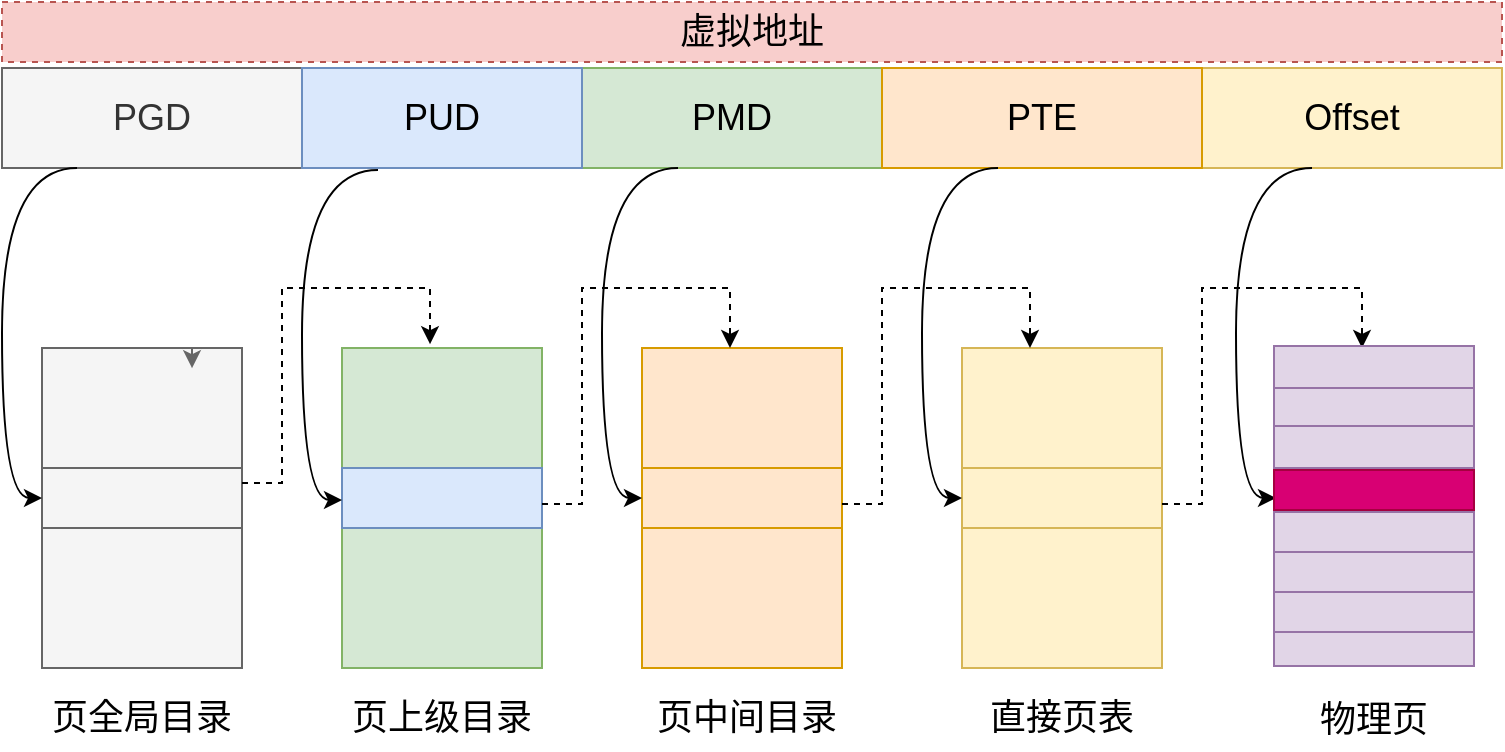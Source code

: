 <mxfile version="21.6.6" type="github">
  <diagram name="第 1 页" id="HhNDj8HrSUt-IK6_C2Jm">
    <mxGraphModel dx="880" dy="446" grid="1" gridSize="10" guides="1" tooltips="1" connect="1" arrows="1" fold="1" page="1" pageScale="1" pageWidth="827" pageHeight="1169" math="0" shadow="0">
      <root>
        <mxCell id="0" />
        <mxCell id="1" parent="0" />
        <mxCell id="pgoeOqjfAEoLgi5bF9Kd-8" value="" style="rounded=0;whiteSpace=wrap;html=1;fillColor=#f5f5f5;fontColor=#333333;strokeColor=#666666;fontSize=18;" vertex="1" parent="1">
          <mxGeometry x="60" y="350" width="100" height="160" as="geometry" />
        </mxCell>
        <mxCell id="pgoeOqjfAEoLgi5bF9Kd-7" value="Offset" style="rounded=0;whiteSpace=wrap;html=1;fillColor=#fff2cc;strokeColor=#d6b656;fontSize=18;" vertex="1" parent="1">
          <mxGeometry x="640" y="210" width="150" height="50" as="geometry" />
        </mxCell>
        <mxCell id="pgoeOqjfAEoLgi5bF9Kd-1" value="虚拟地址" style="text;html=1;strokeColor=#b85450;fillColor=#f8cecc;align=center;verticalAlign=middle;whiteSpace=wrap;rounded=0;dashed=1;fontSize=18;" vertex="1" parent="1">
          <mxGeometry x="40" y="177" width="750" height="30" as="geometry" />
        </mxCell>
        <mxCell id="pgoeOqjfAEoLgi5bF9Kd-3" value="PGD" style="rounded=0;whiteSpace=wrap;html=1;fillColor=#f5f5f5;fontColor=#333333;strokeColor=#666666;fontSize=18;" vertex="1" parent="1">
          <mxGeometry x="40" y="210" width="150" height="50" as="geometry" />
        </mxCell>
        <mxCell id="pgoeOqjfAEoLgi5bF9Kd-4" value="PMD" style="rounded=0;whiteSpace=wrap;html=1;fillColor=#d5e8d4;strokeColor=#82b366;fontSize=18;" vertex="1" parent="1">
          <mxGeometry x="330" y="210" width="150" height="50" as="geometry" />
        </mxCell>
        <mxCell id="pgoeOqjfAEoLgi5bF9Kd-5" value="PUD" style="rounded=0;whiteSpace=wrap;html=1;fillColor=#dae8fc;strokeColor=#6c8ebf;fontSize=18;" vertex="1" parent="1">
          <mxGeometry x="190" y="210" width="140" height="50" as="geometry" />
        </mxCell>
        <mxCell id="pgoeOqjfAEoLgi5bF9Kd-6" value="PTE" style="rounded=0;whiteSpace=wrap;html=1;fillColor=#ffe6cc;strokeColor=#d79b00;fontSize=18;" vertex="1" parent="1">
          <mxGeometry x="480" y="210" width="160" height="50" as="geometry" />
        </mxCell>
        <mxCell id="pgoeOqjfAEoLgi5bF9Kd-11" value="" style="rounded=0;whiteSpace=wrap;html=1;fillColor=#d5e8d4;strokeColor=#82b366;fontSize=18;" vertex="1" parent="1">
          <mxGeometry x="210" y="350" width="100" height="160" as="geometry" />
        </mxCell>
        <mxCell id="pgoeOqjfAEoLgi5bF9Kd-12" value="" style="rounded=0;whiteSpace=wrap;html=1;fillColor=#ffe6cc;strokeColor=#d79b00;fontSize=18;" vertex="1" parent="1">
          <mxGeometry x="360" y="350" width="100" height="160" as="geometry" />
        </mxCell>
        <mxCell id="pgoeOqjfAEoLgi5bF9Kd-13" value="" style="rounded=0;whiteSpace=wrap;html=1;fillColor=#fff2cc;strokeColor=#d6b656;fontSize=18;" vertex="1" parent="1">
          <mxGeometry x="520" y="350" width="100" height="160" as="geometry" />
        </mxCell>
        <mxCell id="pgoeOqjfAEoLgi5bF9Kd-14" value="" style="rounded=0;whiteSpace=wrap;html=1;fillColor=#e1d5e7;strokeColor=#9673a6;fontSize=18;" vertex="1" parent="1">
          <mxGeometry x="676" y="349" width="100" height="160" as="geometry" />
        </mxCell>
        <mxCell id="pgoeOqjfAEoLgi5bF9Kd-15" value="" style="rounded=0;whiteSpace=wrap;html=1;fillColor=#f5f5f5;fontColor=#333333;strokeColor=#666666;fontSize=18;" vertex="1" parent="1">
          <mxGeometry x="60" y="410" width="100" height="30" as="geometry" />
        </mxCell>
        <mxCell id="pgoeOqjfAEoLgi5bF9Kd-16" value="" style="endArrow=classic;html=1;rounded=0;edgeStyle=orthogonalEdgeStyle;curved=1;exitX=0.25;exitY=1;exitDx=0;exitDy=0;entryX=0;entryY=0.5;entryDx=0;entryDy=0;fontSize=18;" edge="1" parent="1" source="pgoeOqjfAEoLgi5bF9Kd-3" target="pgoeOqjfAEoLgi5bF9Kd-15">
          <mxGeometry width="50" height="50" relative="1" as="geometry">
            <mxPoint x="90" y="280" as="sourcePoint" />
            <mxPoint x="40" y="330" as="targetPoint" />
            <Array as="points">
              <mxPoint x="40" y="260" />
              <mxPoint x="40" y="425" />
            </Array>
          </mxGeometry>
        </mxCell>
        <mxCell id="pgoeOqjfAEoLgi5bF9Kd-17" value="" style="endArrow=classic;html=1;rounded=0;exitX=1;exitY=0.25;exitDx=0;exitDy=0;edgeStyle=orthogonalEdgeStyle;entryX=0.44;entryY=-0.012;entryDx=0;entryDy=0;entryPerimeter=0;dashed=1;fontSize=18;" edge="1" parent="1" source="pgoeOqjfAEoLgi5bF9Kd-15" target="pgoeOqjfAEoLgi5bF9Kd-11">
          <mxGeometry width="50" height="50" relative="1" as="geometry">
            <mxPoint x="250" y="340" as="sourcePoint" />
            <mxPoint x="250" y="340" as="targetPoint" />
            <Array as="points">
              <mxPoint x="180" y="418" />
              <mxPoint x="180" y="320" />
              <mxPoint x="254" y="320" />
            </Array>
          </mxGeometry>
        </mxCell>
        <mxCell id="pgoeOqjfAEoLgi5bF9Kd-19" style="edgeStyle=orthogonalEdgeStyle;rounded=0;orthogonalLoop=1;jettySize=auto;html=1;exitX=0.75;exitY=0;exitDx=0;exitDy=0;entryX=0.75;entryY=0.063;entryDx=0;entryDy=0;entryPerimeter=0;fillColor=#f5f5f5;strokeColor=#666666;fontSize=18;" edge="1" parent="1" source="pgoeOqjfAEoLgi5bF9Kd-8" target="pgoeOqjfAEoLgi5bF9Kd-8">
          <mxGeometry relative="1" as="geometry" />
        </mxCell>
        <mxCell id="pgoeOqjfAEoLgi5bF9Kd-20" value="" style="rounded=0;whiteSpace=wrap;html=1;fillColor=#dae8fc;strokeColor=#6c8ebf;fontSize=18;" vertex="1" parent="1">
          <mxGeometry x="210" y="410" width="100" height="30" as="geometry" />
        </mxCell>
        <mxCell id="pgoeOqjfAEoLgi5bF9Kd-21" value="" style="endArrow=classic;html=1;rounded=0;edgeStyle=orthogonalEdgeStyle;curved=1;exitX=0.25;exitY=1;exitDx=0;exitDy=0;entryX=0;entryY=0.5;entryDx=0;entryDy=0;fontSize=18;" edge="1" parent="1">
          <mxGeometry width="50" height="50" relative="1" as="geometry">
            <mxPoint x="228" y="261" as="sourcePoint" />
            <mxPoint x="210" y="426" as="targetPoint" />
            <Array as="points">
              <mxPoint x="190" y="261" />
              <mxPoint x="190" y="426" />
            </Array>
          </mxGeometry>
        </mxCell>
        <mxCell id="pgoeOqjfAEoLgi5bF9Kd-22" value="" style="rounded=0;whiteSpace=wrap;html=1;fillColor=#ffe6cc;strokeColor=#d79b00;fontSize=18;" vertex="1" parent="1">
          <mxGeometry x="360" y="410" width="100" height="30" as="geometry" />
        </mxCell>
        <mxCell id="pgoeOqjfAEoLgi5bF9Kd-23" value="" style="endArrow=classic;html=1;rounded=0;exitX=1;exitY=0.25;exitDx=0;exitDy=0;edgeStyle=orthogonalEdgeStyle;dashed=1;fontSize=18;" edge="1" parent="1">
          <mxGeometry width="50" height="50" relative="1" as="geometry">
            <mxPoint x="310" y="428" as="sourcePoint" />
            <mxPoint x="404" y="350" as="targetPoint" />
            <Array as="points">
              <mxPoint x="330" y="428" />
              <mxPoint x="330" y="320" />
              <mxPoint x="404" y="320" />
            </Array>
          </mxGeometry>
        </mxCell>
        <mxCell id="pgoeOqjfAEoLgi5bF9Kd-24" value="" style="endArrow=classic;html=1;rounded=0;edgeStyle=orthogonalEdgeStyle;curved=1;exitX=0.25;exitY=1;exitDx=0;exitDy=0;entryX=0;entryY=0.5;entryDx=0;entryDy=0;fontSize=18;" edge="1" parent="1">
          <mxGeometry width="50" height="50" relative="1" as="geometry">
            <mxPoint x="378" y="260" as="sourcePoint" />
            <mxPoint x="360" y="425" as="targetPoint" />
            <Array as="points">
              <mxPoint x="340" y="260" />
              <mxPoint x="340" y="425" />
            </Array>
          </mxGeometry>
        </mxCell>
        <mxCell id="pgoeOqjfAEoLgi5bF9Kd-25" value="" style="rounded=0;whiteSpace=wrap;html=1;fillColor=#fff2cc;strokeColor=#d6b656;fontSize=18;" vertex="1" parent="1">
          <mxGeometry x="520" y="410" width="100" height="30" as="geometry" />
        </mxCell>
        <mxCell id="pgoeOqjfAEoLgi5bF9Kd-26" value="" style="endArrow=classic;html=1;rounded=0;edgeStyle=orthogonalEdgeStyle;curved=1;exitX=0.25;exitY=1;exitDx=0;exitDy=0;entryX=0;entryY=0.5;entryDx=0;entryDy=0;fontSize=18;" edge="1" parent="1">
          <mxGeometry width="50" height="50" relative="1" as="geometry">
            <mxPoint x="538" y="260" as="sourcePoint" />
            <mxPoint x="520" y="425" as="targetPoint" />
            <Array as="points">
              <mxPoint x="500" y="260" />
              <mxPoint x="500" y="425" />
            </Array>
          </mxGeometry>
        </mxCell>
        <mxCell id="pgoeOqjfAEoLgi5bF9Kd-27" value="" style="endArrow=classic;html=1;rounded=0;exitX=1;exitY=0.25;exitDx=0;exitDy=0;edgeStyle=orthogonalEdgeStyle;dashed=1;fontSize=18;" edge="1" parent="1">
          <mxGeometry width="50" height="50" relative="1" as="geometry">
            <mxPoint x="460" y="428" as="sourcePoint" />
            <mxPoint x="554" y="350" as="targetPoint" />
            <Array as="points">
              <mxPoint x="480" y="428" />
              <mxPoint x="480" y="320" />
              <mxPoint x="554" y="320" />
            </Array>
          </mxGeometry>
        </mxCell>
        <mxCell id="pgoeOqjfAEoLgi5bF9Kd-28" value="" style="endArrow=classic;html=1;rounded=0;edgeStyle=orthogonalEdgeStyle;curved=1;exitX=0.25;exitY=1;exitDx=0;exitDy=0;entryX=0;entryY=0.5;entryDx=0;entryDy=0;fontSize=18;" edge="1" parent="1">
          <mxGeometry width="50" height="50" relative="1" as="geometry">
            <mxPoint x="695" y="260" as="sourcePoint" />
            <mxPoint x="677" y="425" as="targetPoint" />
            <Array as="points">
              <mxPoint x="657" y="260" />
              <mxPoint x="657" y="425" />
            </Array>
          </mxGeometry>
        </mxCell>
        <mxCell id="pgoeOqjfAEoLgi5bF9Kd-29" value="" style="rounded=0;whiteSpace=wrap;html=1;fillColor=#d80073;strokeColor=#A50040;fontColor=#ffffff;fontSize=18;" vertex="1" parent="1">
          <mxGeometry x="676" y="411" width="100" height="20" as="geometry" />
        </mxCell>
        <mxCell id="pgoeOqjfAEoLgi5bF9Kd-30" value="" style="endArrow=classic;html=1;rounded=0;exitX=1;exitY=0.25;exitDx=0;exitDy=0;edgeStyle=orthogonalEdgeStyle;dashed=1;fontSize=18;" edge="1" parent="1">
          <mxGeometry width="50" height="50" relative="1" as="geometry">
            <mxPoint x="620" y="428" as="sourcePoint" />
            <mxPoint x="720" y="350" as="targetPoint" />
            <Array as="points">
              <mxPoint x="640" y="428" />
              <mxPoint x="640" y="320" />
              <mxPoint x="720" y="320" />
              <mxPoint x="720" y="350" />
            </Array>
          </mxGeometry>
        </mxCell>
        <mxCell id="pgoeOqjfAEoLgi5bF9Kd-31" value="" style="rounded=0;whiteSpace=wrap;html=1;fillColor=#e1d5e7;strokeColor=#9673a6;fontSize=18;" vertex="1" parent="1">
          <mxGeometry x="676" y="389" width="100" height="21" as="geometry" />
        </mxCell>
        <mxCell id="pgoeOqjfAEoLgi5bF9Kd-32" value="" style="rounded=0;whiteSpace=wrap;html=1;fillColor=#e1d5e7;strokeColor=#9673a6;fontSize=18;" vertex="1" parent="1">
          <mxGeometry x="676" y="369" width="100" height="20" as="geometry" />
        </mxCell>
        <mxCell id="pgoeOqjfAEoLgi5bF9Kd-33" value="" style="rounded=0;whiteSpace=wrap;html=1;fillColor=#e1d5e7;strokeColor=#9673a6;fontSize=18;" vertex="1" parent="1">
          <mxGeometry x="676" y="349" width="100" height="21" as="geometry" />
        </mxCell>
        <mxCell id="pgoeOqjfAEoLgi5bF9Kd-34" value="" style="rounded=0;whiteSpace=wrap;html=1;fillColor=#e1d5e7;strokeColor=#9673a6;fontSize=18;" vertex="1" parent="1">
          <mxGeometry x="676" y="432" width="100" height="20" as="geometry" />
        </mxCell>
        <mxCell id="pgoeOqjfAEoLgi5bF9Kd-35" value="" style="rounded=0;whiteSpace=wrap;html=1;fillColor=#e1d5e7;strokeColor=#9673a6;fontSize=18;" vertex="1" parent="1">
          <mxGeometry x="676" y="452" width="100" height="20" as="geometry" />
        </mxCell>
        <mxCell id="pgoeOqjfAEoLgi5bF9Kd-36" value="" style="rounded=0;whiteSpace=wrap;html=1;fillColor=#e1d5e7;strokeColor=#9673a6;fontSize=18;" vertex="1" parent="1">
          <mxGeometry x="676" y="472" width="100" height="20" as="geometry" />
        </mxCell>
        <mxCell id="pgoeOqjfAEoLgi5bF9Kd-38" value="页全局目录" style="text;html=1;strokeColor=none;fillColor=none;align=center;verticalAlign=middle;whiteSpace=wrap;rounded=0;fontSize=18;" vertex="1" parent="1">
          <mxGeometry x="60" y="520" width="100" height="30" as="geometry" />
        </mxCell>
        <mxCell id="pgoeOqjfAEoLgi5bF9Kd-39" value="页上级目录" style="text;html=1;strokeColor=none;fillColor=none;align=center;verticalAlign=middle;whiteSpace=wrap;rounded=0;fontSize=18;" vertex="1" parent="1">
          <mxGeometry x="210" y="520" width="100" height="30" as="geometry" />
        </mxCell>
        <mxCell id="pgoeOqjfAEoLgi5bF9Kd-40" value="页中间目录" style="text;html=1;strokeColor=none;fillColor=none;align=center;verticalAlign=middle;whiteSpace=wrap;rounded=0;fontSize=18;" vertex="1" parent="1">
          <mxGeometry x="365" y="520" width="95" height="30" as="geometry" />
        </mxCell>
        <mxCell id="pgoeOqjfAEoLgi5bF9Kd-41" value="物理页" style="text;html=1;strokeColor=none;fillColor=none;align=center;verticalAlign=middle;whiteSpace=wrap;rounded=0;fontSize=18;" vertex="1" parent="1">
          <mxGeometry x="686" y="521" width="80" height="30" as="geometry" />
        </mxCell>
        <mxCell id="pgoeOqjfAEoLgi5bF9Kd-42" value="直接页表" style="text;html=1;strokeColor=none;fillColor=none;align=center;verticalAlign=middle;whiteSpace=wrap;rounded=0;fontSize=18;" vertex="1" parent="1">
          <mxGeometry x="530" y="520" width="80" height="30" as="geometry" />
        </mxCell>
      </root>
    </mxGraphModel>
  </diagram>
</mxfile>

